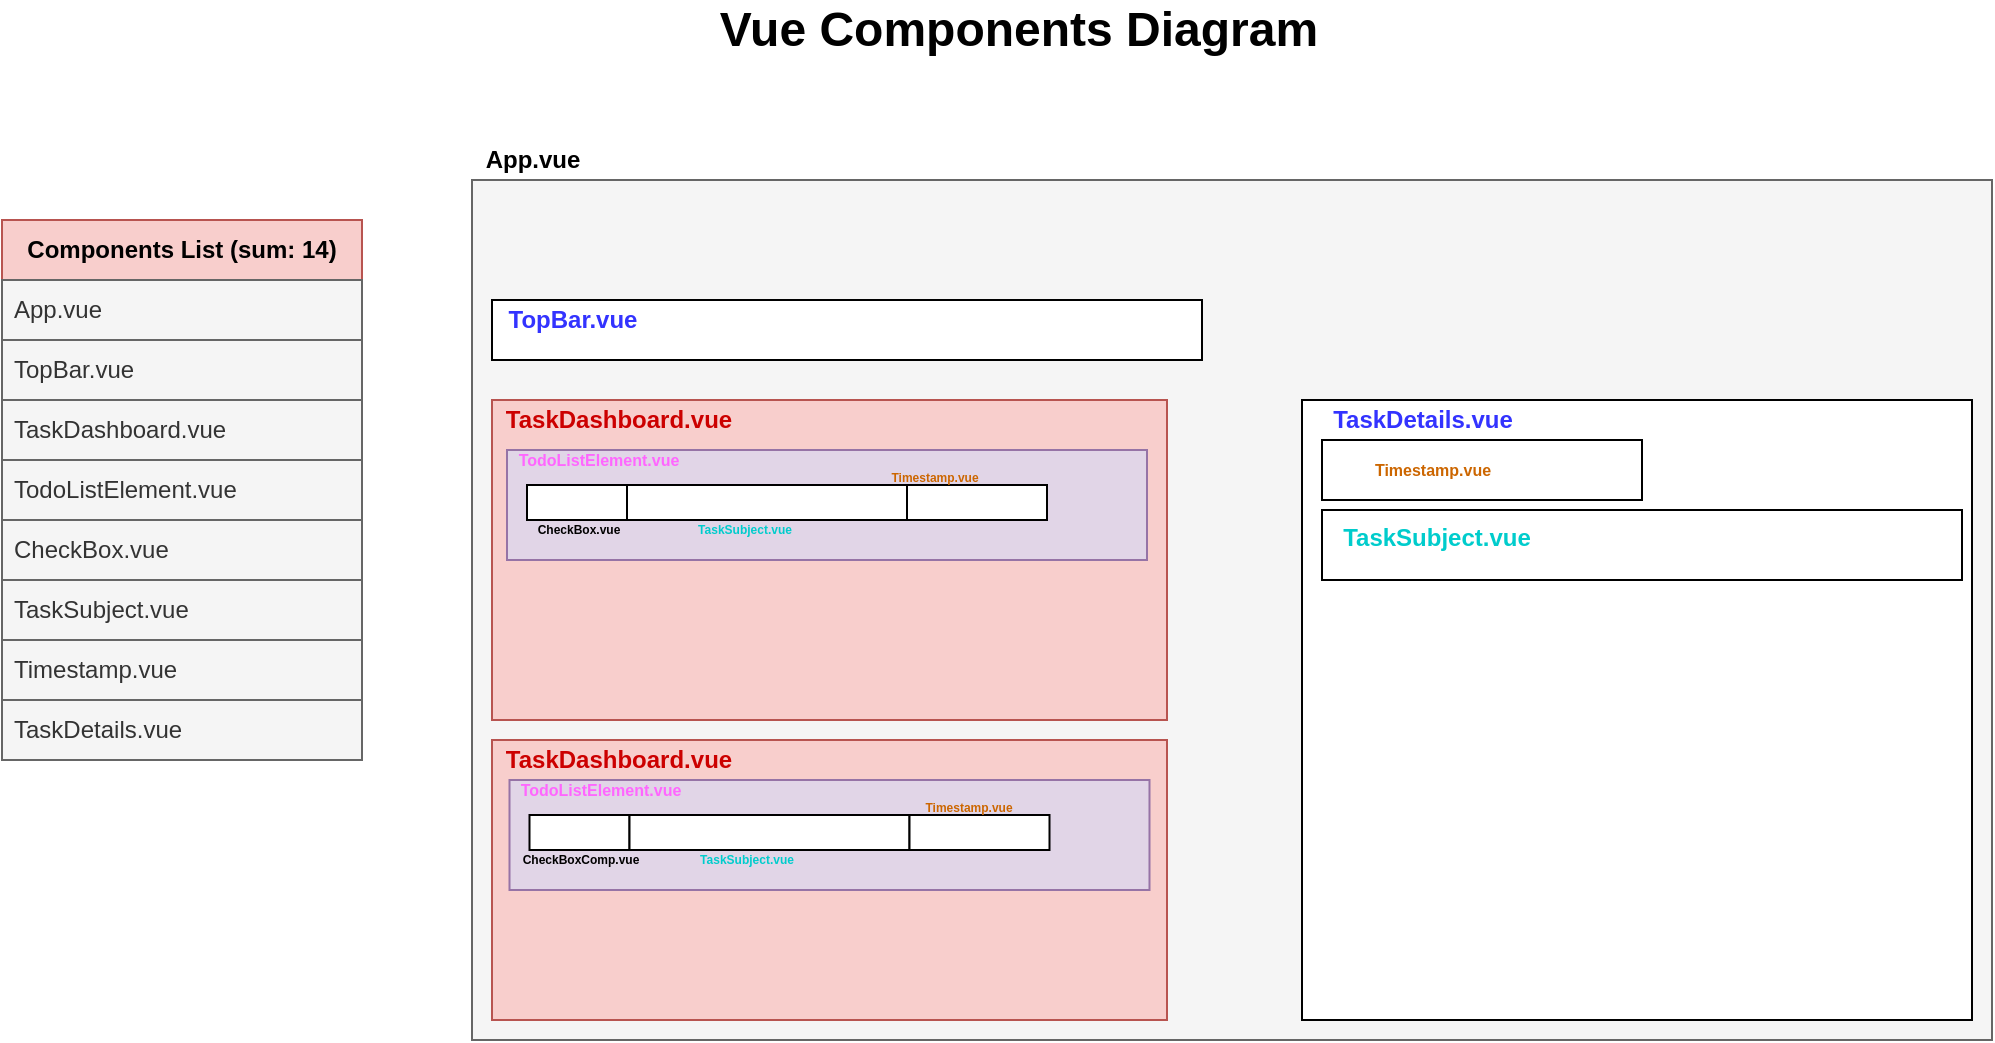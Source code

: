 <mxfile version="24.6.4" type="device">
  <diagram name="Page-1" id="UlpY-qtYCJBsvOzZDhWb">
    <mxGraphModel dx="2085" dy="614" grid="1" gridSize="10" guides="1" tooltips="1" connect="1" arrows="1" fold="1" page="1" pageScale="1" pageWidth="850" pageHeight="1100" math="0" shadow="0">
      <root>
        <mxCell id="0" />
        <mxCell id="1" parent="0" />
        <mxCell id="_GWiQmlhPD1PHApjWz86-1" value="" style="verticalLabelPosition=bottom;verticalAlign=top;html=1;shape=mxgraph.basic.rect;fillColor2=none;strokeWidth=1;size=20;indent=5;fillColor=#f5f5f5;fontColor=#333333;strokeColor=#666666;movable=0;resizable=0;rotatable=0;deletable=0;editable=0;locked=1;connectable=0;" parent="1" vertex="1">
          <mxGeometry x="45" y="130" width="760" height="430" as="geometry" />
        </mxCell>
        <mxCell id="_GWiQmlhPD1PHApjWz86-4" value="App.vue" style="text;strokeColor=none;fillColor=none;html=1;fontSize=12;fontStyle=1;verticalAlign=middle;align=center;" parent="1" vertex="1">
          <mxGeometry x="45" y="110" width="60" height="20" as="geometry" />
        </mxCell>
        <mxCell id="_GWiQmlhPD1PHApjWz86-6" value="" style="verticalLabelPosition=bottom;verticalAlign=top;html=1;shape=mxgraph.basic.rect;fillColor2=none;strokeWidth=1;size=20;indent=5;" parent="1" vertex="1">
          <mxGeometry x="55" y="190" width="355" height="30" as="geometry" />
        </mxCell>
        <mxCell id="_GWiQmlhPD1PHApjWz86-8" value="" style="verticalLabelPosition=bottom;verticalAlign=top;html=1;shape=mxgraph.basic.rect;fillColor2=none;strokeWidth=1;size=20;indent=5;" parent="1" vertex="1">
          <mxGeometry x="460" y="240" width="335" height="310" as="geometry" />
        </mxCell>
        <mxCell id="_GWiQmlhPD1PHApjWz86-9" value="TaskDetails.vue" style="text;strokeColor=none;fillColor=none;html=1;fontSize=12;fontStyle=1;verticalAlign=middle;align=center;fontColor=#3333FF;" parent="1" vertex="1">
          <mxGeometry x="460" y="240" width="120" height="20" as="geometry" />
        </mxCell>
        <mxCell id="_GWiQmlhPD1PHApjWz86-10" value="TopBar.vue" style="text;strokeColor=none;fillColor=none;html=1;fontSize=12;fontStyle=1;verticalAlign=middle;align=center;fontColor=#3333FF;" parent="1" vertex="1">
          <mxGeometry x="59.38" y="195" width="70.62" height="10" as="geometry" />
        </mxCell>
        <mxCell id="_GWiQmlhPD1PHApjWz86-13" value="" style="verticalLabelPosition=bottom;verticalAlign=top;html=1;shape=mxgraph.basic.rect;fillColor2=none;strokeWidth=1;size=20;indent=5;fillColor=#f8cecc;strokeColor=#b85450;" parent="1" vertex="1">
          <mxGeometry x="55" y="240" width="337.5" height="160" as="geometry" />
        </mxCell>
        <mxCell id="_GWiQmlhPD1PHApjWz86-15" value="TaskDashboard.vue" style="text;strokeColor=none;fillColor=none;html=1;fontSize=12;fontStyle=1;verticalAlign=middle;align=center;fontColor=#CC0000;" parent="1" vertex="1">
          <mxGeometry x="56.25" y="240" width="123.75" height="20" as="geometry" />
        </mxCell>
        <mxCell id="_GWiQmlhPD1PHApjWz86-18" value="" style="verticalLabelPosition=bottom;verticalAlign=top;html=1;shape=mxgraph.basic.rect;fillColor2=none;strokeWidth=1;size=20;indent=5;fillColor=#e1d5e7;strokeColor=#9673a6;" parent="1" vertex="1">
          <mxGeometry x="62.5" y="265" width="320" height="55" as="geometry" />
        </mxCell>
        <mxCell id="_GWiQmlhPD1PHApjWz86-20" value="TodoListElement.vue" style="text;strokeColor=none;fillColor=none;html=1;fontSize=8;fontStyle=1;verticalAlign=middle;align=center;fontColor=#FF66FF;" parent="1" vertex="1">
          <mxGeometry x="62.5" y="265" width="90" height="10" as="geometry" />
        </mxCell>
        <mxCell id="_GWiQmlhPD1PHApjWz86-21" value="" style="verticalLabelPosition=bottom;verticalAlign=top;html=1;shape=mxgraph.basic.rect;fillColor2=none;strokeWidth=1;size=20;indent=5;" parent="1" vertex="1">
          <mxGeometry x="72.5" y="282.5" width="50" height="17.5" as="geometry" />
        </mxCell>
        <mxCell id="_GWiQmlhPD1PHApjWz86-22" value="" style="verticalLabelPosition=bottom;verticalAlign=top;html=1;shape=mxgraph.basic.rect;fillColor2=none;strokeWidth=1;size=20;indent=5;" parent="1" vertex="1">
          <mxGeometry x="122.5" y="282.5" width="140" height="17.5" as="geometry" />
        </mxCell>
        <mxCell id="_GWiQmlhPD1PHApjWz86-23" value="" style="verticalLabelPosition=bottom;verticalAlign=top;html=1;shape=mxgraph.basic.rect;fillColor2=none;strokeWidth=1;size=20;indent=5;" parent="1" vertex="1">
          <mxGeometry x="262.5" y="282.5" width="70" height="17.5" as="geometry" />
        </mxCell>
        <mxCell id="_GWiQmlhPD1PHApjWz86-25" value="CheckBox.vue" style="text;strokeColor=none;fillColor=none;html=1;fontSize=6;fontStyle=1;verticalAlign=middle;align=center;" parent="1" vertex="1">
          <mxGeometry x="79.07" y="301" width="36.87" height="7.5" as="geometry" />
        </mxCell>
        <mxCell id="_GWiQmlhPD1PHApjWz86-27" value="TaskSubject.vue" style="text;strokeColor=none;fillColor=none;html=1;fontSize=6;fontStyle=1;verticalAlign=middle;align=center;fontColor=#00CCCC;" parent="1" vertex="1">
          <mxGeometry x="162.5" y="301" width="36.87" height="7.5" as="geometry" />
        </mxCell>
        <mxCell id="_GWiQmlhPD1PHApjWz86-28" value="Timestamp.vue" style="text;strokeColor=none;fillColor=none;html=1;fontSize=6;fontStyle=1;verticalAlign=middle;align=center;fontColor=#CC6600;" parent="1" vertex="1">
          <mxGeometry x="242.5" y="275" width="66.87" height="7.5" as="geometry" />
        </mxCell>
        <mxCell id="_GWiQmlhPD1PHApjWz86-40" value="Vue Components Diagram" style="text;strokeColor=none;fillColor=none;html=1;fontSize=24;fontStyle=1;verticalAlign=middle;align=center;" parent="1" vertex="1">
          <mxGeometry x="140" y="40" width="355" height="30" as="geometry" />
        </mxCell>
        <mxCell id="_GWiQmlhPD1PHApjWz86-41" value="" style="verticalLabelPosition=bottom;verticalAlign=top;html=1;shape=mxgraph.basic.rect;fillColor2=none;strokeWidth=1;size=20;indent=5;" parent="1" vertex="1">
          <mxGeometry x="470" y="260" width="160" height="30" as="geometry" />
        </mxCell>
        <mxCell id="_GWiQmlhPD1PHApjWz86-43" value="Timestamp.vue" style="text;strokeColor=none;fillColor=none;html=1;fontSize=8;fontStyle=1;verticalAlign=middle;align=center;fontColor=#CC6600;" parent="1" vertex="1">
          <mxGeometry x="470" y="270" width="110" height="10" as="geometry" />
        </mxCell>
        <mxCell id="_GWiQmlhPD1PHApjWz86-46" value="" style="verticalLabelPosition=bottom;verticalAlign=top;html=1;shape=mxgraph.basic.rect;fillColor2=none;strokeWidth=1;size=20;indent=5;" parent="1" vertex="1">
          <mxGeometry x="470" y="295" width="320" height="35" as="geometry" />
        </mxCell>
        <mxCell id="_GWiQmlhPD1PHApjWz86-47" value="TaskSubject.vue" style="text;strokeColor=none;fillColor=none;html=1;fontSize=12;fontStyle=1;verticalAlign=middle;align=center;fontColor=#00CCCC;" parent="1" vertex="1">
          <mxGeometry x="473.75" y="298.75" width="106.25" height="20" as="geometry" />
        </mxCell>
        <mxCell id="aRjLgMbQ5INrM0eZPgUR-21" value="Components List (sum: 14)" style="swimlane;fontStyle=1;childLayout=stackLayout;horizontal=1;startSize=30;horizontalStack=0;resizeParent=1;resizeParentMax=0;resizeLast=0;collapsible=1;marginBottom=0;whiteSpace=wrap;html=1;fillColor=#f8cecc;strokeColor=#b85450;" parent="1" vertex="1">
          <mxGeometry x="-190" y="150" width="180" height="270" as="geometry" />
        </mxCell>
        <mxCell id="aRjLgMbQ5INrM0eZPgUR-22" value="&lt;span style=&quot;text-align: center; text-wrap: nowrap;&quot;&gt;App.vue&lt;/span&gt;" style="text;align=left;verticalAlign=middle;spacingLeft=4;spacingRight=4;overflow=hidden;points=[[0,0.5],[1,0.5]];portConstraint=eastwest;rotatable=0;whiteSpace=wrap;html=1;fontStyle=0;fillColor=#f5f5f5;strokeColor=#666666;fontColor=#333333;" parent="aRjLgMbQ5INrM0eZPgUR-21" vertex="1">
          <mxGeometry y="30" width="180" height="30" as="geometry" />
        </mxCell>
        <mxCell id="aRjLgMbQ5INrM0eZPgUR-23" value="TopBar.vue" style="text;align=left;verticalAlign=middle;spacingLeft=4;spacingRight=4;overflow=hidden;points=[[0,0.5],[1,0.5]];portConstraint=eastwest;rotatable=0;whiteSpace=wrap;html=1;fillColor=#f5f5f5;strokeColor=#666666;fontColor=#333333;" parent="aRjLgMbQ5INrM0eZPgUR-21" vertex="1">
          <mxGeometry y="60" width="180" height="30" as="geometry" />
        </mxCell>
        <mxCell id="aRjLgMbQ5INrM0eZPgUR-30" value="TaskDashboard.vue" style="text;align=left;verticalAlign=middle;spacingLeft=4;spacingRight=4;overflow=hidden;points=[[0,0.5],[1,0.5]];portConstraint=eastwest;rotatable=0;whiteSpace=wrap;html=1;fillColor=#f5f5f5;strokeColor=#666666;fontColor=#333333;" parent="aRjLgMbQ5INrM0eZPgUR-21" vertex="1">
          <mxGeometry y="90" width="180" height="30" as="geometry" />
        </mxCell>
        <mxCell id="aRjLgMbQ5INrM0eZPgUR-31" value="TodoListElement.vue" style="text;align=left;verticalAlign=middle;spacingLeft=4;spacingRight=4;overflow=hidden;points=[[0,0.5],[1,0.5]];portConstraint=eastwest;rotatable=0;whiteSpace=wrap;html=1;fillColor=#f5f5f5;strokeColor=#666666;fontColor=#333333;" parent="aRjLgMbQ5INrM0eZPgUR-21" vertex="1">
          <mxGeometry y="120" width="180" height="30" as="geometry" />
        </mxCell>
        <mxCell id="aRjLgMbQ5INrM0eZPgUR-32" value="CheckBox.vue" style="text;align=left;verticalAlign=middle;spacingLeft=4;spacingRight=4;overflow=hidden;points=[[0,0.5],[1,0.5]];portConstraint=eastwest;rotatable=0;whiteSpace=wrap;html=1;fillColor=#f5f5f5;strokeColor=#666666;fontColor=#333333;" parent="aRjLgMbQ5INrM0eZPgUR-21" vertex="1">
          <mxGeometry y="150" width="180" height="30" as="geometry" />
        </mxCell>
        <mxCell id="aRjLgMbQ5INrM0eZPgUR-33" value="TaskSubject.vue" style="text;align=left;verticalAlign=middle;spacingLeft=4;spacingRight=4;overflow=hidden;points=[[0,0.5],[1,0.5]];portConstraint=eastwest;rotatable=0;whiteSpace=wrap;html=1;fillColor=#f5f5f5;strokeColor=#666666;fontColor=#333333;" parent="aRjLgMbQ5INrM0eZPgUR-21" vertex="1">
          <mxGeometry y="180" width="180" height="30" as="geometry" />
        </mxCell>
        <mxCell id="aRjLgMbQ5INrM0eZPgUR-34" value="Timestamp.vue" style="text;align=left;verticalAlign=middle;spacingLeft=4;spacingRight=4;overflow=hidden;points=[[0,0.5],[1,0.5]];portConstraint=eastwest;rotatable=0;whiteSpace=wrap;html=1;fillColor=#f5f5f5;strokeColor=#666666;fontColor=#333333;" parent="aRjLgMbQ5INrM0eZPgUR-21" vertex="1">
          <mxGeometry y="210" width="180" height="30" as="geometry" />
        </mxCell>
        <mxCell id="aRjLgMbQ5INrM0eZPgUR-36" value="TaskDetails.vue" style="text;align=left;verticalAlign=middle;spacingLeft=4;spacingRight=4;overflow=hidden;points=[[0,0.5],[1,0.5]];portConstraint=eastwest;rotatable=0;whiteSpace=wrap;html=1;fillColor=#f5f5f5;strokeColor=#666666;fontColor=#333333;" parent="aRjLgMbQ5INrM0eZPgUR-21" vertex="1">
          <mxGeometry y="240" width="180" height="30" as="geometry" />
        </mxCell>
        <mxCell id="aRjLgMbQ5INrM0eZPgUR-50" value="" style="verticalLabelPosition=bottom;verticalAlign=top;html=1;shape=mxgraph.basic.rect;fillColor2=none;strokeWidth=1;size=20;indent=5;fillColor=#f8cecc;strokeColor=#b85450;" parent="1" vertex="1">
          <mxGeometry x="55" y="410" width="337.5" height="140" as="geometry" />
        </mxCell>
        <mxCell id="aRjLgMbQ5INrM0eZPgUR-52" value="" style="verticalLabelPosition=bottom;verticalAlign=top;html=1;shape=mxgraph.basic.rect;fillColor2=none;strokeWidth=1;size=20;indent=5;fillColor=#e1d5e7;strokeColor=#9673a6;" parent="1" vertex="1">
          <mxGeometry x="63.75" y="430" width="320" height="55" as="geometry" />
        </mxCell>
        <mxCell id="aRjLgMbQ5INrM0eZPgUR-53" value="TodoListElement.vue" style="text;strokeColor=none;fillColor=none;html=1;fontSize=8;fontStyle=1;verticalAlign=middle;align=center;fontColor=#FF66FF;" parent="1" vertex="1">
          <mxGeometry x="63.75" y="430" width="90" height="10" as="geometry" />
        </mxCell>
        <mxCell id="aRjLgMbQ5INrM0eZPgUR-54" value="" style="verticalLabelPosition=bottom;verticalAlign=top;html=1;shape=mxgraph.basic.rect;fillColor2=none;strokeWidth=1;size=20;indent=5;" parent="1" vertex="1">
          <mxGeometry x="73.75" y="447.5" width="50" height="17.5" as="geometry" />
        </mxCell>
        <mxCell id="aRjLgMbQ5INrM0eZPgUR-55" value="" style="verticalLabelPosition=bottom;verticalAlign=top;html=1;shape=mxgraph.basic.rect;fillColor2=none;strokeWidth=1;size=20;indent=5;" parent="1" vertex="1">
          <mxGeometry x="123.75" y="447.5" width="140" height="17.5" as="geometry" />
        </mxCell>
        <mxCell id="aRjLgMbQ5INrM0eZPgUR-56" value="" style="verticalLabelPosition=bottom;verticalAlign=top;html=1;shape=mxgraph.basic.rect;fillColor2=none;strokeWidth=1;size=20;indent=5;" parent="1" vertex="1">
          <mxGeometry x="263.75" y="447.5" width="70" height="17.5" as="geometry" />
        </mxCell>
        <mxCell id="aRjLgMbQ5INrM0eZPgUR-57" value="CheckBoxComp.vue" style="text;strokeColor=none;fillColor=none;html=1;fontSize=6;fontStyle=1;verticalAlign=middle;align=center;" parent="1" vertex="1">
          <mxGeometry x="80.32" y="466" width="36.87" height="7.5" as="geometry" />
        </mxCell>
        <mxCell id="aRjLgMbQ5INrM0eZPgUR-58" value="TaskSubject.vue" style="text;strokeColor=none;fillColor=none;html=1;fontSize=6;fontStyle=1;verticalAlign=middle;align=center;fontColor=#00CCCC;" parent="1" vertex="1">
          <mxGeometry x="163.75" y="466" width="36.87" height="7.5" as="geometry" />
        </mxCell>
        <mxCell id="1Am2R5dG1iEVua0u-u5w-1" value="Timestamp.vue" style="text;strokeColor=none;fillColor=none;html=1;fontSize=6;fontStyle=1;verticalAlign=middle;align=center;fontColor=#CC6600;" parent="1" vertex="1">
          <mxGeometry x="259.69" y="440" width="66.87" height="7.5" as="geometry" />
        </mxCell>
        <mxCell id="5K7TZuvO4F2D9BM6BmvX-1" value="TaskDashboard.vue" style="text;strokeColor=none;fillColor=none;html=1;fontSize=12;fontStyle=1;verticalAlign=middle;align=center;fontColor=#CC0000;" vertex="1" parent="1">
          <mxGeometry x="56.25" y="410" width="123.75" height="20" as="geometry" />
        </mxCell>
      </root>
    </mxGraphModel>
  </diagram>
</mxfile>
